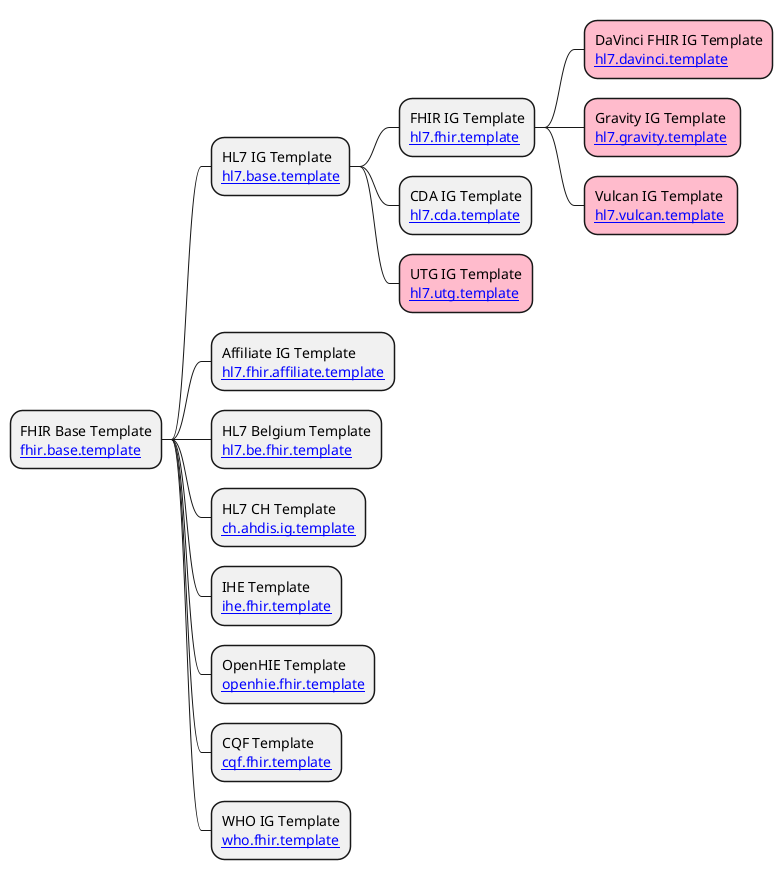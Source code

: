 @startmindmap
<style>
mindmapDiagram {
  .green {
    BackgroundColor lightgreen
  }
  .rose {
    BackgroundColor #FFBBCC
  }
  .your_style_name {
    BackgroundColor lightblue
  }
}
</style>

* FHIR Base Template\n[[https://github.com/HL7/ig-template-base{https://github.com/HL7/ig-template-base} fhir.base.template]]
** HL7 IG Template\n[[https://github.com/HL7/ig-template-hl7{https://github.com/HL7/ig-template-hl7} hl7.base.template]]
*** FHIR IG Template\n[[https://github.com/HL7/ig-template-fhir{https://github.com/HL7/ig-template-fhir} hl7.fhir.template]]
**** DaVinci FHIR IG Template\n[[https://github.com/HL7/ig-template-davinci{https://github.com/HL7/ig-template-davinci} hl7.davinci.template]] <<rose>>
**** Gravity IG Template\n[[https://github.com/HL7/ig-template-gravity{https://github.com/HL7/ig-template-gravity} hl7.gravity.template]] <<rose>>
**** Vulcan IG Template\n[[https://github.com/HL7/ig-template-vulcan{https://github.com/HL7/ig-template-vulcan} hl7.vulcan.template]] <<rose>>
*** CDA IG Template\n[[https://github.com/HL7/ig-template-cda{https://github.com/HL7/ig-template-cda} hl7.cda.template]]
*** UTG IG Template\n[[https://github.com/HL7/ig-template-utg{https://github.com/HL7/ig-template-utg} hl7.utg.template]] <<rose>>
** Affiliate IG Template\n[[https://github.com/HL7/ig-template-affiliate{https://github.com/HL7/ig-template-affiliate} hl7.fhir.affiliate.template]]

** HL7 Belgium Template\n[[https://github.com/hl7-be/hl7.be.fhir.template{https://github.com/hl7-be/hl7.be.fhir.template} hl7.be.fhir.template]]
** HL7 CH Template\n[[https://github.com/ahdis/ig-template{https://github.com/ahdis/ig-template} ch.ahdis.ig.template]]
** IHE Template\n[[https://github.com/IHE/ihe-ig-template{https://github.com/IHE/ihe-ig-template} ihe.fhir.template]]
** OpenHIE Template\n[[https://github.com/openhie/openhie-ig-template{https://github.com/openhie/openhie-ig-template} openhie.fhir.template]]
** CQF Template\n[[https://github.com/cqframework/cqf-ig-template{https://github.com/cqframework/cqf-ig-template} cqf.fhir.template]]
** WHO IG Template\n[[https://github.com/WorldHealthOrganization/smart-ig{https://github.com/WorldHealthOrganization/smart-ig} who.fhir.template]]
@endmindmap 
